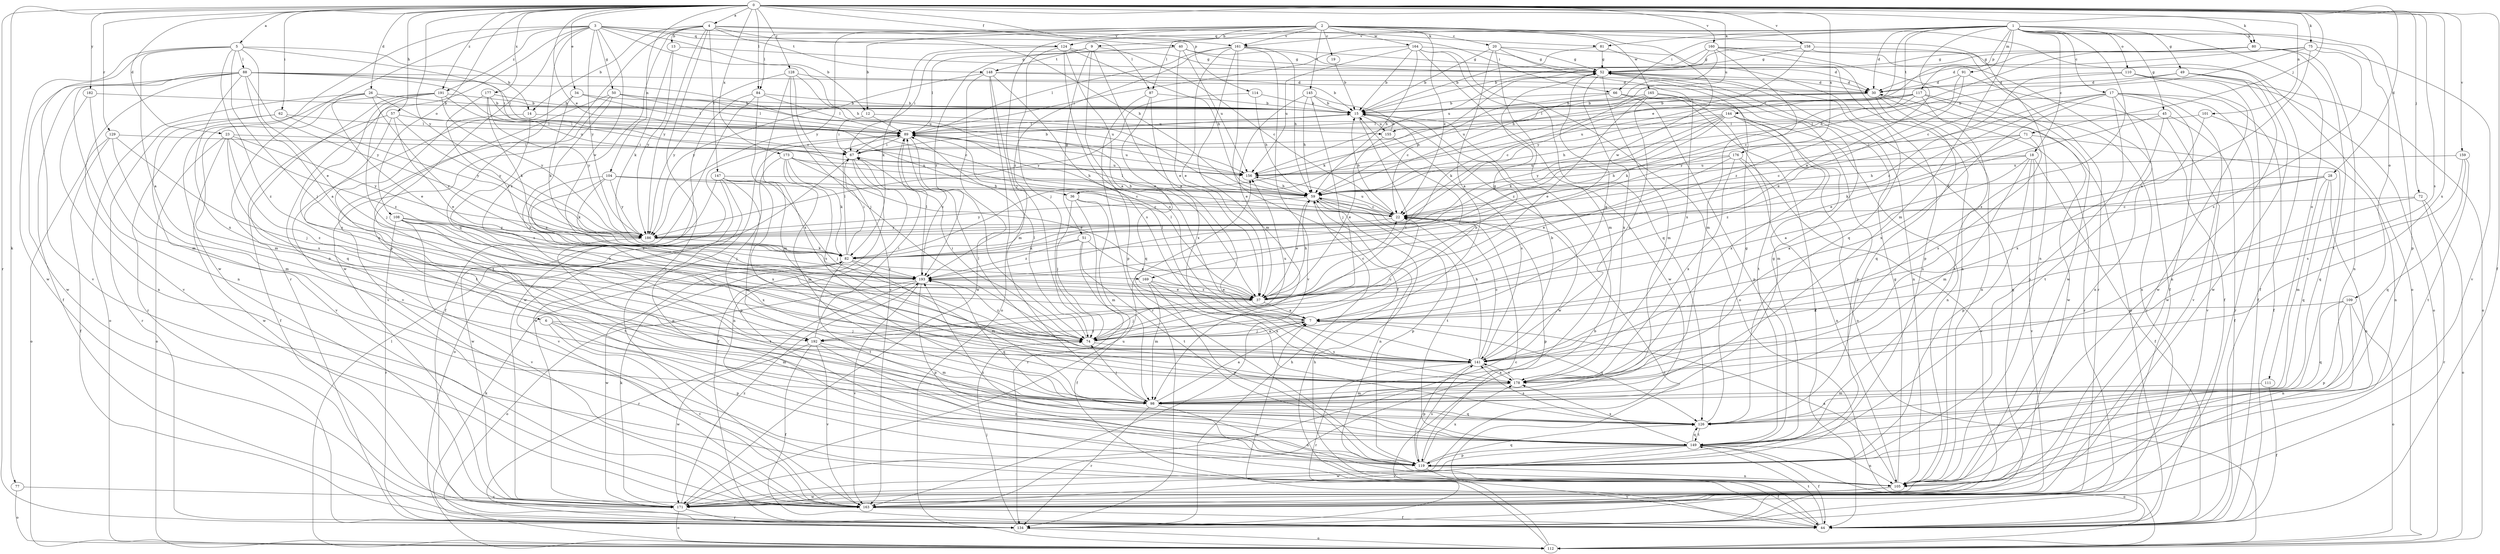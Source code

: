 strict digraph  {
0;
1;
2;
3;
4;
5;
6;
7;
9;
12;
13;
14;
15;
17;
18;
19;
20;
22;
23;
26;
28;
30;
34;
36;
37;
40;
44;
45;
49;
50;
51;
52;
57;
59;
62;
66;
67;
71;
72;
74;
75;
77;
80;
81;
82;
84;
87;
88;
89;
91;
98;
101;
104;
105;
108;
109;
110;
111;
112;
114;
117;
119;
124;
126;
128;
129;
134;
141;
144;
145;
147;
148;
149;
155;
156;
158;
159;
160;
161;
163;
164;
165;
169;
171;
173;
176;
177;
178;
182;
186;
191;
192;
193;
0 -> 4  [label=a];
0 -> 5  [label=a];
0 -> 23  [label=d];
0 -> 26  [label=d];
0 -> 28  [label=d];
0 -> 34  [label=e];
0 -> 36  [label=e];
0 -> 40  [label=f];
0 -> 44  [label=f];
0 -> 57  [label=h];
0 -> 62  [label=i];
0 -> 71  [label=j];
0 -> 72  [label=j];
0 -> 75  [label=k];
0 -> 77  [label=k];
0 -> 80  [label=k];
0 -> 84  [label=l];
0 -> 101  [label=n];
0 -> 104  [label=n];
0 -> 108  [label=o];
0 -> 114  [label=p];
0 -> 128  [label=r];
0 -> 129  [label=r];
0 -> 134  [label=r];
0 -> 141  [label=s];
0 -> 155  [label=u];
0 -> 158  [label=v];
0 -> 159  [label=v];
0 -> 160  [label=v];
0 -> 173  [label=x];
0 -> 176  [label=x];
0 -> 177  [label=x];
0 -> 178  [label=x];
0 -> 182  [label=y];
0 -> 186  [label=y];
0 -> 191  [label=z];
1 -> 17  [label=c];
1 -> 18  [label=c];
1 -> 30  [label=d];
1 -> 36  [label=e];
1 -> 37  [label=e];
1 -> 45  [label=g];
1 -> 49  [label=g];
1 -> 66  [label=i];
1 -> 80  [label=k];
1 -> 81  [label=k];
1 -> 91  [label=m];
1 -> 98  [label=m];
1 -> 109  [label=o];
1 -> 110  [label=o];
1 -> 111  [label=o];
1 -> 117  [label=p];
1 -> 119  [label=p];
1 -> 124  [label=q];
1 -> 144  [label=t];
1 -> 161  [label=v];
1 -> 178  [label=x];
2 -> 9  [label=b];
2 -> 12  [label=b];
2 -> 19  [label=c];
2 -> 20  [label=c];
2 -> 22  [label=c];
2 -> 74  [label=j];
2 -> 84  [label=l];
2 -> 87  [label=l];
2 -> 105  [label=n];
2 -> 112  [label=o];
2 -> 145  [label=t];
2 -> 161  [label=v];
2 -> 164  [label=w];
2 -> 165  [label=w];
2 -> 169  [label=w];
2 -> 186  [label=y];
3 -> 12  [label=b];
3 -> 50  [label=g];
3 -> 59  [label=h];
3 -> 87  [label=l];
3 -> 105  [label=n];
3 -> 119  [label=p];
3 -> 124  [label=q];
3 -> 126  [label=q];
3 -> 134  [label=r];
3 -> 161  [label=v];
3 -> 169  [label=w];
3 -> 171  [label=w];
3 -> 186  [label=y];
3 -> 191  [label=z];
4 -> 13  [label=b];
4 -> 14  [label=b];
4 -> 59  [label=h];
4 -> 66  [label=i];
4 -> 81  [label=k];
4 -> 147  [label=t];
4 -> 148  [label=t];
4 -> 163  [label=v];
4 -> 171  [label=w];
4 -> 186  [label=y];
4 -> 192  [label=z];
5 -> 6  [label=a];
5 -> 14  [label=b];
5 -> 37  [label=e];
5 -> 67  [label=i];
5 -> 74  [label=j];
5 -> 88  [label=l];
5 -> 163  [label=v];
5 -> 171  [label=w];
5 -> 192  [label=z];
6 -> 74  [label=j];
6 -> 98  [label=m];
6 -> 119  [label=p];
6 -> 163  [label=v];
7 -> 74  [label=j];
7 -> 89  [label=l];
7 -> 126  [label=q];
7 -> 192  [label=z];
9 -> 7  [label=a];
9 -> 22  [label=c];
9 -> 51  [label=g];
9 -> 67  [label=i];
9 -> 119  [label=p];
9 -> 148  [label=t];
12 -> 67  [label=i];
12 -> 89  [label=l];
12 -> 155  [label=u];
13 -> 52  [label=g];
13 -> 82  [label=k];
13 -> 186  [label=y];
14 -> 89  [label=l];
14 -> 141  [label=s];
14 -> 149  [label=t];
15 -> 89  [label=l];
15 -> 155  [label=u];
15 -> 171  [label=w];
15 -> 192  [label=z];
17 -> 15  [label=b];
17 -> 44  [label=f];
17 -> 105  [label=n];
17 -> 119  [label=p];
17 -> 134  [label=r];
17 -> 163  [label=v];
17 -> 171  [label=w];
17 -> 178  [label=x];
17 -> 186  [label=y];
17 -> 192  [label=z];
18 -> 7  [label=a];
18 -> 44  [label=f];
18 -> 59  [label=h];
18 -> 98  [label=m];
18 -> 119  [label=p];
18 -> 156  [label=u];
18 -> 163  [label=v];
19 -> 15  [label=b];
20 -> 7  [label=a];
20 -> 15  [label=b];
20 -> 52  [label=g];
20 -> 98  [label=m];
20 -> 105  [label=n];
20 -> 178  [label=x];
22 -> 15  [label=b];
22 -> 89  [label=l];
22 -> 119  [label=p];
22 -> 156  [label=u];
22 -> 186  [label=y];
23 -> 67  [label=i];
23 -> 112  [label=o];
23 -> 141  [label=s];
23 -> 171  [label=w];
23 -> 186  [label=y];
23 -> 192  [label=z];
23 -> 193  [label=z];
26 -> 15  [label=b];
26 -> 37  [label=e];
26 -> 112  [label=o];
26 -> 134  [label=r];
26 -> 156  [label=u];
26 -> 193  [label=z];
28 -> 7  [label=a];
28 -> 59  [label=h];
28 -> 98  [label=m];
28 -> 105  [label=n];
28 -> 126  [label=q];
28 -> 141  [label=s];
30 -> 15  [label=b];
30 -> 89  [label=l];
30 -> 105  [label=n];
30 -> 126  [label=q];
30 -> 134  [label=r];
30 -> 156  [label=u];
34 -> 15  [label=b];
34 -> 82  [label=k];
34 -> 89  [label=l];
34 -> 163  [label=v];
36 -> 22  [label=c];
36 -> 74  [label=j];
36 -> 98  [label=m];
36 -> 134  [label=r];
37 -> 7  [label=a];
37 -> 22  [label=c];
37 -> 52  [label=g];
37 -> 59  [label=h];
37 -> 74  [label=j];
37 -> 89  [label=l];
37 -> 193  [label=z];
40 -> 30  [label=d];
40 -> 37  [label=e];
40 -> 52  [label=g];
40 -> 89  [label=l];
40 -> 156  [label=u];
40 -> 193  [label=z];
44 -> 22  [label=c];
44 -> 30  [label=d];
44 -> 59  [label=h];
44 -> 149  [label=t];
45 -> 37  [label=e];
45 -> 44  [label=f];
45 -> 89  [label=l];
45 -> 149  [label=t];
45 -> 163  [label=v];
49 -> 22  [label=c];
49 -> 30  [label=d];
49 -> 105  [label=n];
49 -> 112  [label=o];
49 -> 171  [label=w];
50 -> 15  [label=b];
50 -> 89  [label=l];
50 -> 141  [label=s];
50 -> 149  [label=t];
50 -> 156  [label=u];
50 -> 163  [label=v];
51 -> 37  [label=e];
51 -> 44  [label=f];
51 -> 82  [label=k];
51 -> 149  [label=t];
51 -> 193  [label=z];
52 -> 30  [label=d];
52 -> 82  [label=k];
52 -> 98  [label=m];
52 -> 105  [label=n];
52 -> 178  [label=x];
57 -> 37  [label=e];
57 -> 44  [label=f];
57 -> 89  [label=l];
57 -> 141  [label=s];
57 -> 186  [label=y];
59 -> 22  [label=c];
59 -> 37  [label=e];
59 -> 105  [label=n];
59 -> 119  [label=p];
59 -> 149  [label=t];
59 -> 186  [label=y];
62 -> 89  [label=l];
62 -> 134  [label=r];
62 -> 163  [label=v];
62 -> 186  [label=y];
66 -> 15  [label=b];
66 -> 44  [label=f];
66 -> 59  [label=h];
66 -> 112  [label=o];
66 -> 119  [label=p];
67 -> 15  [label=b];
67 -> 44  [label=f];
67 -> 105  [label=n];
67 -> 112  [label=o];
67 -> 156  [label=u];
71 -> 22  [label=c];
71 -> 67  [label=i];
71 -> 82  [label=k];
71 -> 126  [label=q];
71 -> 141  [label=s];
72 -> 22  [label=c];
72 -> 112  [label=o];
72 -> 134  [label=r];
72 -> 178  [label=x];
74 -> 7  [label=a];
74 -> 15  [label=b];
74 -> 22  [label=c];
74 -> 52  [label=g];
74 -> 67  [label=i];
74 -> 89  [label=l];
74 -> 141  [label=s];
74 -> 156  [label=u];
74 -> 193  [label=z];
75 -> 7  [label=a];
75 -> 22  [label=c];
75 -> 30  [label=d];
75 -> 52  [label=g];
75 -> 141  [label=s];
75 -> 163  [label=v];
77 -> 112  [label=o];
77 -> 163  [label=v];
80 -> 52  [label=g];
80 -> 59  [label=h];
80 -> 67  [label=i];
80 -> 105  [label=n];
80 -> 149  [label=t];
81 -> 15  [label=b];
81 -> 52  [label=g];
81 -> 126  [label=q];
82 -> 67  [label=i];
82 -> 89  [label=l];
82 -> 98  [label=m];
82 -> 149  [label=t];
82 -> 171  [label=w];
82 -> 193  [label=z];
84 -> 15  [label=b];
84 -> 44  [label=f];
84 -> 89  [label=l];
84 -> 98  [label=m];
84 -> 171  [label=w];
87 -> 15  [label=b];
87 -> 126  [label=q];
87 -> 134  [label=r];
87 -> 178  [label=x];
88 -> 7  [label=a];
88 -> 22  [label=c];
88 -> 30  [label=d];
88 -> 44  [label=f];
88 -> 89  [label=l];
88 -> 105  [label=n];
88 -> 156  [label=u];
88 -> 163  [label=v];
88 -> 171  [label=w];
88 -> 178  [label=x];
88 -> 186  [label=y];
89 -> 67  [label=i];
89 -> 74  [label=j];
89 -> 156  [label=u];
89 -> 171  [label=w];
89 -> 193  [label=z];
91 -> 30  [label=d];
91 -> 37  [label=e];
91 -> 44  [label=f];
91 -> 193  [label=z];
98 -> 7  [label=a];
98 -> 74  [label=j];
98 -> 105  [label=n];
98 -> 126  [label=q];
98 -> 134  [label=r];
101 -> 89  [label=l];
101 -> 105  [label=n];
101 -> 178  [label=x];
104 -> 22  [label=c];
104 -> 59  [label=h];
104 -> 74  [label=j];
104 -> 82  [label=k];
104 -> 186  [label=y];
104 -> 193  [label=z];
105 -> 7  [label=a];
105 -> 52  [label=g];
105 -> 163  [label=v];
105 -> 171  [label=w];
108 -> 37  [label=e];
108 -> 134  [label=r];
108 -> 149  [label=t];
108 -> 163  [label=v];
108 -> 178  [label=x];
108 -> 186  [label=y];
108 -> 193  [label=z];
109 -> 7  [label=a];
109 -> 105  [label=n];
109 -> 112  [label=o];
109 -> 119  [label=p];
109 -> 126  [label=q];
110 -> 30  [label=d];
110 -> 44  [label=f];
110 -> 112  [label=o];
110 -> 171  [label=w];
110 -> 193  [label=z];
111 -> 44  [label=f];
111 -> 98  [label=m];
112 -> 7  [label=a];
112 -> 15  [label=b];
112 -> 89  [label=l];
114 -> 15  [label=b];
114 -> 59  [label=h];
114 -> 186  [label=y];
117 -> 15  [label=b];
117 -> 22  [label=c];
117 -> 82  [label=k];
117 -> 134  [label=r];
117 -> 149  [label=t];
117 -> 156  [label=u];
117 -> 171  [label=w];
119 -> 44  [label=f];
119 -> 105  [label=n];
119 -> 126  [label=q];
119 -> 141  [label=s];
119 -> 178  [label=x];
119 -> 193  [label=z];
124 -> 7  [label=a];
124 -> 52  [label=g];
124 -> 59  [label=h];
124 -> 74  [label=j];
124 -> 82  [label=k];
124 -> 141  [label=s];
126 -> 52  [label=g];
126 -> 141  [label=s];
126 -> 149  [label=t];
128 -> 30  [label=d];
128 -> 37  [label=e];
128 -> 74  [label=j];
128 -> 163  [label=v];
128 -> 178  [label=x];
128 -> 186  [label=y];
129 -> 44  [label=f];
129 -> 67  [label=i];
129 -> 74  [label=j];
129 -> 98  [label=m];
129 -> 112  [label=o];
134 -> 59  [label=h];
134 -> 74  [label=j];
134 -> 82  [label=k];
134 -> 112  [label=o];
141 -> 15  [label=b];
141 -> 22  [label=c];
141 -> 59  [label=h];
141 -> 119  [label=p];
141 -> 134  [label=r];
141 -> 178  [label=x];
144 -> 59  [label=h];
144 -> 82  [label=k];
144 -> 89  [label=l];
144 -> 98  [label=m];
144 -> 105  [label=n];
144 -> 178  [label=x];
144 -> 186  [label=y];
144 -> 193  [label=z];
145 -> 15  [label=b];
145 -> 22  [label=c];
145 -> 37  [label=e];
145 -> 59  [label=h];
145 -> 74  [label=j];
147 -> 59  [label=h];
147 -> 74  [label=j];
147 -> 98  [label=m];
147 -> 119  [label=p];
147 -> 163  [label=v];
147 -> 171  [label=w];
147 -> 178  [label=x];
148 -> 15  [label=b];
148 -> 30  [label=d];
148 -> 98  [label=m];
148 -> 112  [label=o];
148 -> 141  [label=s];
148 -> 171  [label=w];
148 -> 186  [label=y];
149 -> 44  [label=f];
149 -> 52  [label=g];
149 -> 105  [label=n];
149 -> 112  [label=o];
149 -> 119  [label=p];
149 -> 126  [label=q];
149 -> 163  [label=v];
149 -> 171  [label=w];
149 -> 178  [label=x];
155 -> 15  [label=b];
155 -> 37  [label=e];
155 -> 141  [label=s];
156 -> 59  [label=h];
158 -> 44  [label=f];
158 -> 52  [label=g];
158 -> 134  [label=r];
158 -> 156  [label=u];
158 -> 186  [label=y];
159 -> 126  [label=q];
159 -> 141  [label=s];
159 -> 149  [label=t];
159 -> 156  [label=u];
160 -> 15  [label=b];
160 -> 44  [label=f];
160 -> 52  [label=g];
160 -> 59  [label=h];
160 -> 98  [label=m];
160 -> 119  [label=p];
160 -> 171  [label=w];
161 -> 37  [label=e];
161 -> 44  [label=f];
161 -> 52  [label=g];
161 -> 59  [label=h];
161 -> 89  [label=l];
161 -> 98  [label=m];
161 -> 163  [label=v];
161 -> 193  [label=z];
163 -> 22  [label=c];
163 -> 44  [label=f];
163 -> 52  [label=g];
164 -> 15  [label=b];
164 -> 52  [label=g];
164 -> 59  [label=h];
164 -> 67  [label=i];
164 -> 112  [label=o];
164 -> 126  [label=q];
164 -> 156  [label=u];
164 -> 171  [label=w];
165 -> 15  [label=b];
165 -> 37  [label=e];
165 -> 82  [label=k];
165 -> 119  [label=p];
165 -> 141  [label=s];
165 -> 149  [label=t];
169 -> 37  [label=e];
169 -> 98  [label=m];
169 -> 119  [label=p];
169 -> 178  [label=x];
171 -> 82  [label=k];
171 -> 112  [label=o];
171 -> 134  [label=r];
171 -> 156  [label=u];
171 -> 193  [label=z];
173 -> 37  [label=e];
173 -> 59  [label=h];
173 -> 82  [label=k];
173 -> 98  [label=m];
173 -> 119  [label=p];
173 -> 141  [label=s];
173 -> 156  [label=u];
176 -> 37  [label=e];
176 -> 59  [label=h];
176 -> 105  [label=n];
176 -> 156  [label=u];
176 -> 163  [label=v];
176 -> 178  [label=x];
177 -> 15  [label=b];
177 -> 22  [label=c];
177 -> 82  [label=k];
177 -> 186  [label=y];
177 -> 193  [label=z];
178 -> 89  [label=l];
178 -> 98  [label=m];
178 -> 141  [label=s];
182 -> 15  [label=b];
182 -> 98  [label=m];
182 -> 105  [label=n];
186 -> 82  [label=k];
186 -> 149  [label=t];
191 -> 15  [label=b];
191 -> 67  [label=i];
191 -> 74  [label=j];
191 -> 98  [label=m];
191 -> 126  [label=q];
191 -> 141  [label=s];
191 -> 186  [label=y];
192 -> 44  [label=f];
192 -> 67  [label=i];
192 -> 98  [label=m];
192 -> 105  [label=n];
192 -> 163  [label=v];
192 -> 171  [label=w];
193 -> 37  [label=e];
193 -> 89  [label=l];
193 -> 112  [label=o];
193 -> 119  [label=p];
193 -> 126  [label=q];
193 -> 134  [label=r];
193 -> 163  [label=v];
}
